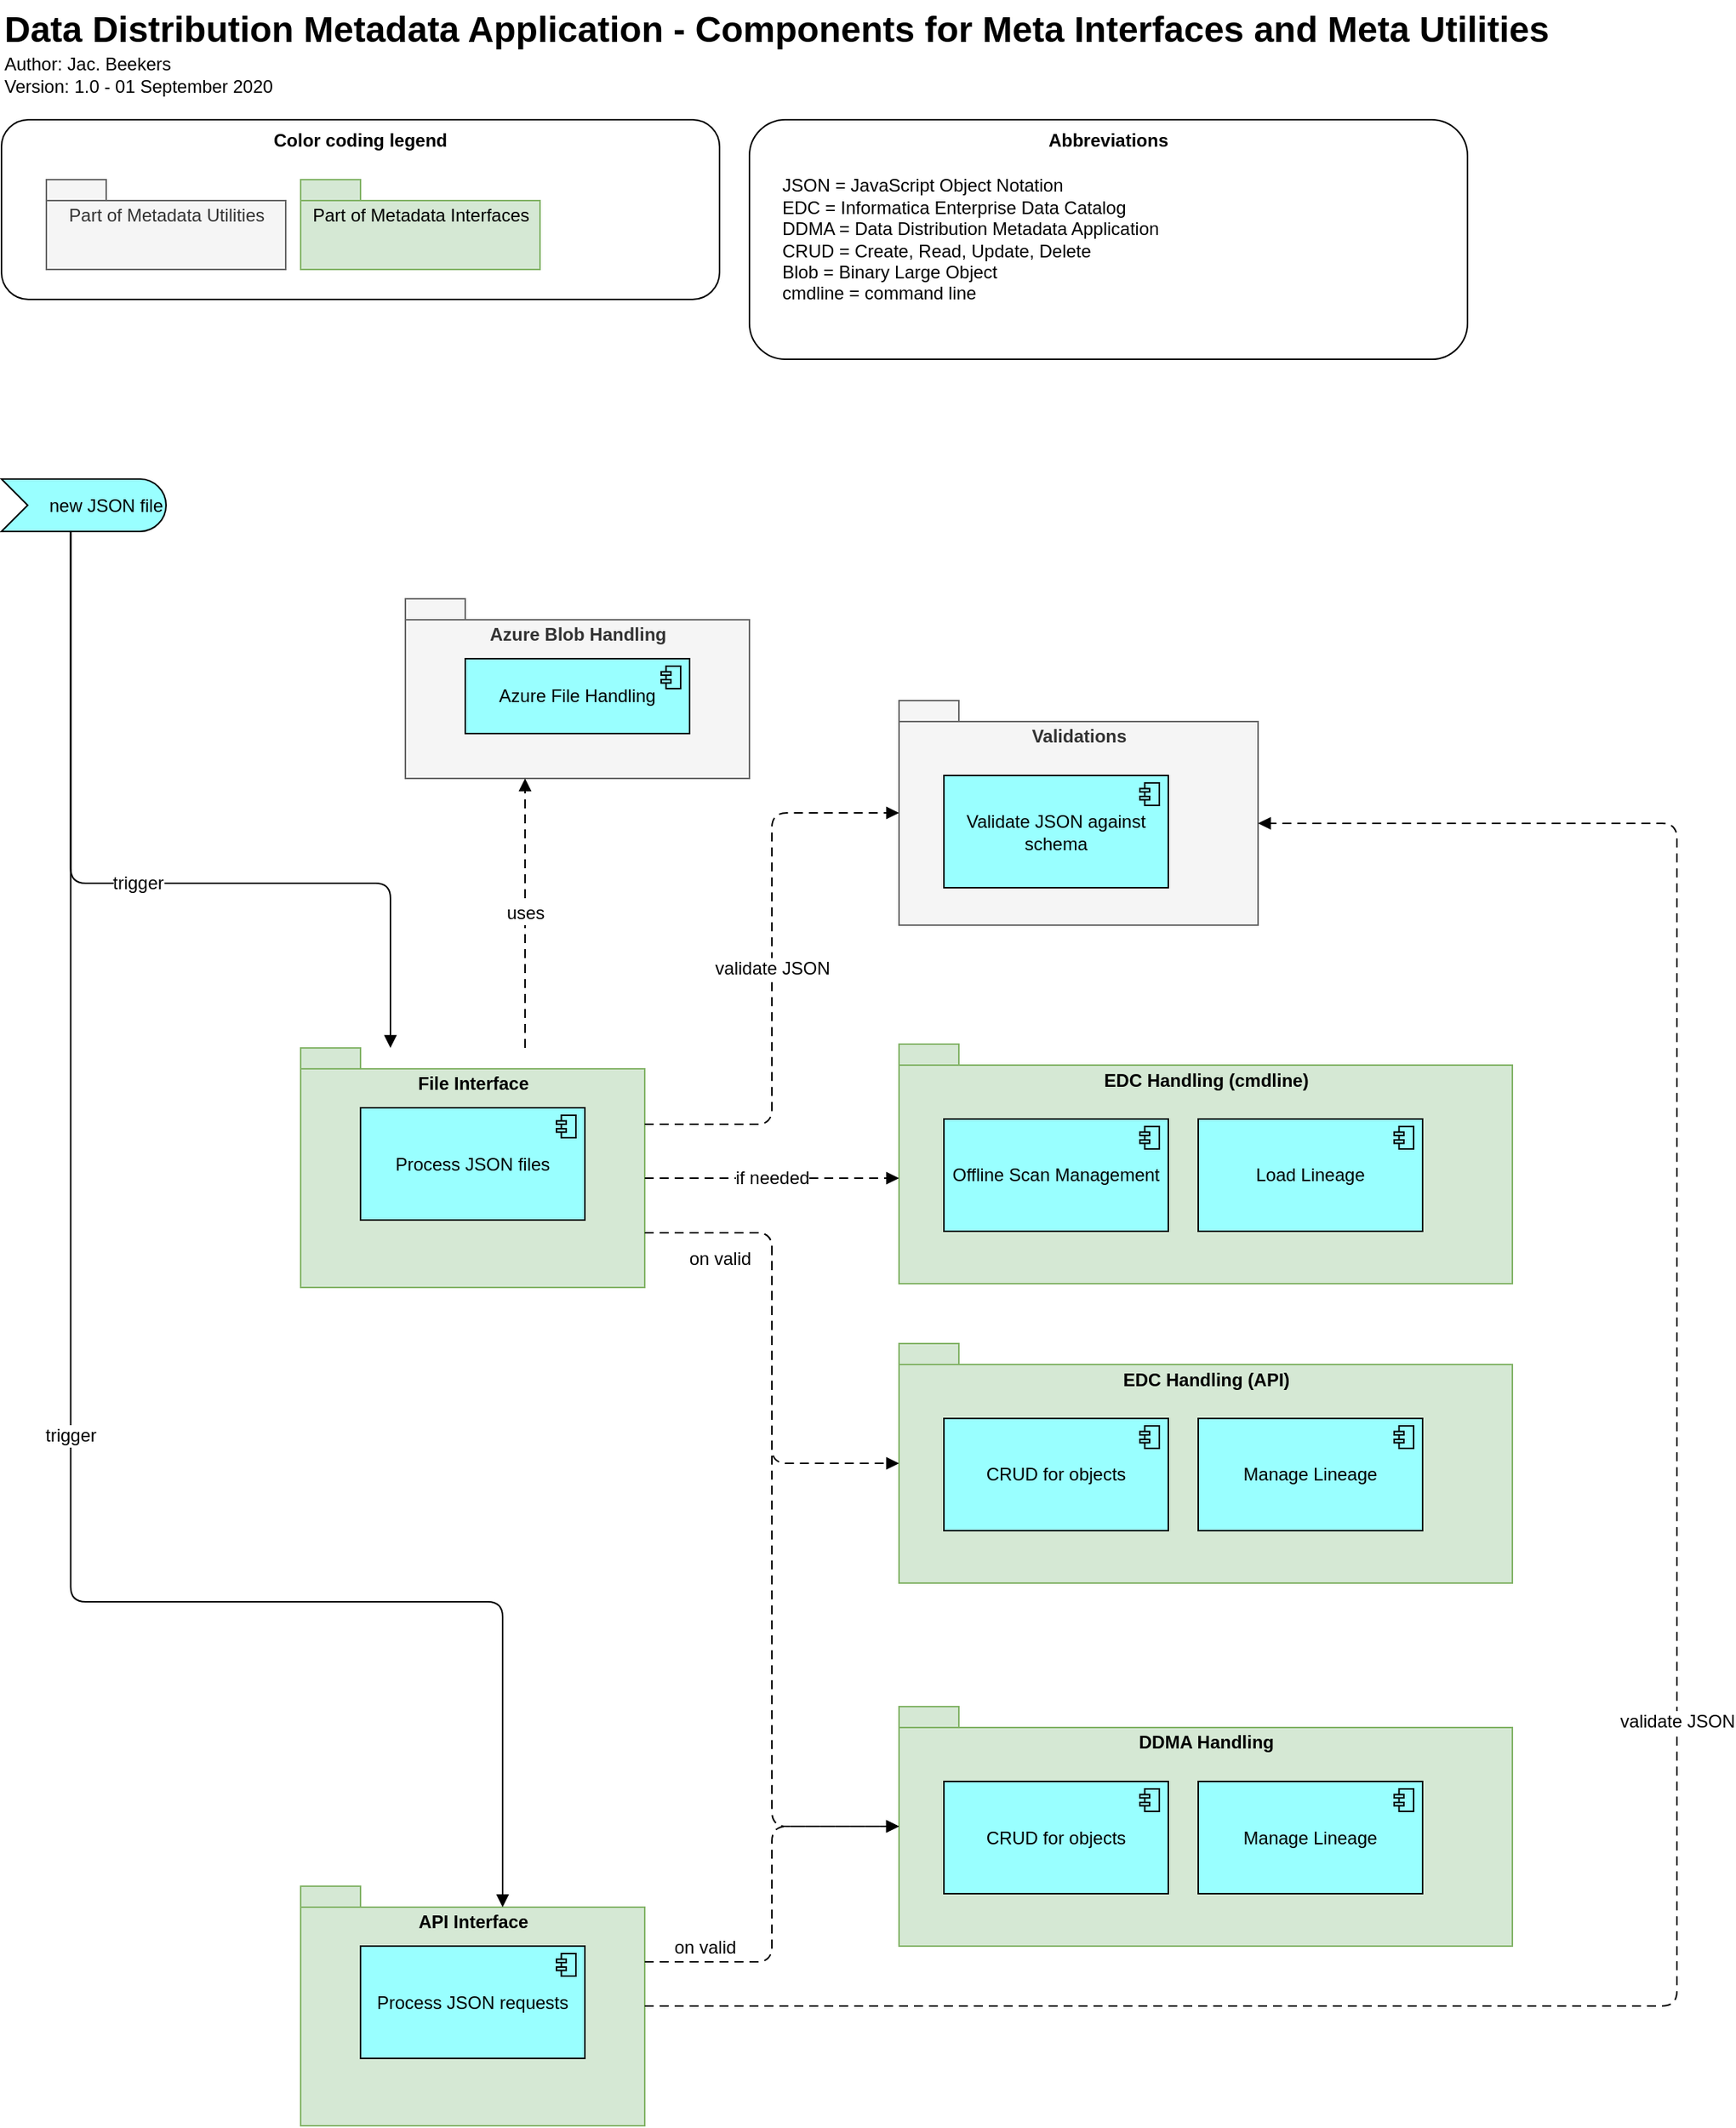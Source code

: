 <mxfile version="13.6.2" type="device"><diagram name="Components" id="6133507b-19e7-1e82-6fc7-422aa6c4b21f"><mxGraphModel dx="2066" dy="1265" grid="1" gridSize="10" guides="1" tooltips="1" connect="1" arrows="1" fold="1" page="1" pageScale="1" pageWidth="1654" pageHeight="2336" background="#ffffff" math="0" shadow="0"><root><mxCell id="0"/><mxCell id="1" parent="0"/><mxCell id="f_hzRoD3jdZ6IBzPUWIB-5" value="Color coding legend" style="rounded=1;whiteSpace=wrap;html=1;verticalAlign=top;align=center;fontStyle=1" vertex="1" parent="1"><mxGeometry x="40" y="120" width="480" height="120" as="geometry"/></mxCell><mxCell id="f_hzRoD3jdZ6IBzPUWIB-1" value="Validations" style="shape=folder;fontStyle=1;spacingTop=10;tabWidth=40;tabHeight=14;tabPosition=left;html=1;verticalAlign=top;fillColor=#f5f5f5;strokeColor=#666666;fontColor=#333333;" vertex="1" parent="1"><mxGeometry x="640" y="508" width="240" height="150" as="geometry"/></mxCell><mxCell id="f_hzRoD3jdZ6IBzPUWIB-4" value="Part of Metadata Utilities" style="shape=folder;fontStyle=0;spacingTop=10;tabWidth=40;tabHeight=14;tabPosition=left;html=1;verticalAlign=top;fillColor=#f5f5f5;strokeColor=#666666;fontColor=#333333;" vertex="1" parent="1"><mxGeometry x="70" y="160" width="160" height="60" as="geometry"/></mxCell><mxCell id="f_hzRoD3jdZ6IBzPUWIB-7" value="Data Distribution Metadata Application - Components for Meta Interfaces and Meta Utilities" style="text;strokeColor=none;fillColor=none;html=1;fontSize=24;fontStyle=1;verticalAlign=middle;align=left;" vertex="1" parent="1"><mxGeometry x="40" y="40" width="1080" height="40" as="geometry"/></mxCell><mxCell id="f_hzRoD3jdZ6IBzPUWIB-8" value="File Interface" style="shape=folder;fontStyle=1;spacingTop=10;tabWidth=40;tabHeight=14;tabPosition=left;html=1;verticalAlign=top;fillColor=#d5e8d4;strokeColor=#82b366;" vertex="1" parent="1"><mxGeometry x="240" y="740" width="230" height="160" as="geometry"/></mxCell><mxCell id="f_hzRoD3jdZ6IBzPUWIB-13" value="new JSON file" style="html=1;outlineConnect=0;whiteSpace=wrap;fillColor=#99ffff;shape=mxgraph.archimate3.event;align=right;" vertex="1" parent="1"><mxGeometry x="40" y="360" width="110" height="35" as="geometry"/></mxCell><mxCell id="f_hzRoD3jdZ6IBzPUWIB-14" value="trigger" style="edgeStyle=elbowEdgeStyle;html=1;endArrow=block;dashed=0;elbow=vertical;endFill=1;fontSize=12;exitX=0;exitY=0;exitDx=46.25;exitDy=35;exitPerimeter=0;" edge="1" parent="1" source="f_hzRoD3jdZ6IBzPUWIB-13" target="f_hzRoD3jdZ6IBzPUWIB-8"><mxGeometry width="160" relative="1" as="geometry"><mxPoint x="280" y="890" as="sourcePoint"/><mxPoint x="440" y="890" as="targetPoint"/><Array as="points"><mxPoint x="300" y="630"/></Array></mxGeometry></mxCell><mxCell id="f_hzRoD3jdZ6IBzPUWIB-15" value="Process JSON files" style="html=1;outlineConnect=0;whiteSpace=wrap;fillColor=#99ffff;shape=mxgraph.archimate3.application;appType=comp;archiType=square;fontSize=12;align=center;" vertex="1" parent="1"><mxGeometry x="280" y="780" width="150" height="75" as="geometry"/></mxCell><mxCell id="f_hzRoD3jdZ6IBzPUWIB-16" value="validate JSON" style="edgeStyle=elbowEdgeStyle;html=1;endArrow=block;dashed=1;endFill=1;dashPattern=6 4;fontSize=12;" edge="1" parent="1" target="f_hzRoD3jdZ6IBzPUWIB-1"><mxGeometry width="160" relative="1" as="geometry"><mxPoint x="470" y="791" as="sourcePoint"/><mxPoint x="440" y="970" as="targetPoint"/></mxGeometry></mxCell><mxCell id="f_hzRoD3jdZ6IBzPUWIB-17" value="EDC Handling (API)" style="shape=folder;fontStyle=1;spacingTop=10;tabWidth=40;tabHeight=14;tabPosition=left;html=1;verticalAlign=top;fillColor=#d5e8d4;strokeColor=#82b366;" vertex="1" parent="1"><mxGeometry x="640" y="937.5" width="410" height="160" as="geometry"/></mxCell><mxCell id="f_hzRoD3jdZ6IBzPUWIB-18" value="on valid" style="edgeStyle=elbowEdgeStyle;html=1;endArrow=block;dashed=1;endFill=1;dashPattern=6 4;fontSize=12;exitX=0;exitY=0;exitDx=230;exitDy=123.5;exitPerimeter=0;" edge="1" parent="1" source="f_hzRoD3jdZ6IBzPUWIB-8" target="f_hzRoD3jdZ6IBzPUWIB-17"><mxGeometry x="-0.691" y="-16" width="160" relative="1" as="geometry"><mxPoint x="470" y="860" as="sourcePoint"/><mxPoint x="650" y="615" as="targetPoint"/><mxPoint y="1" as="offset"/></mxGeometry></mxCell><mxCell id="f_hzRoD3jdZ6IBzPUWIB-19" value="CRUD for objects" style="html=1;outlineConnect=0;whiteSpace=wrap;fillColor=#99ffff;shape=mxgraph.archimate3.application;appType=comp;archiType=square;fontSize=12;align=center;" vertex="1" parent="1"><mxGeometry x="670" y="987.5" width="150" height="75" as="geometry"/></mxCell><mxCell id="f_hzRoD3jdZ6IBzPUWIB-20" value="Manage Lineage" style="html=1;outlineConnect=0;whiteSpace=wrap;fillColor=#99ffff;shape=mxgraph.archimate3.application;appType=comp;archiType=square;fontSize=12;align=center;" vertex="1" parent="1"><mxGeometry x="840" y="987.5" width="150" height="75" as="geometry"/></mxCell><mxCell id="f_hzRoD3jdZ6IBzPUWIB-21" value="EDC Handling (cmdline)" style="shape=folder;fontStyle=1;spacingTop=10;tabWidth=40;tabHeight=14;tabPosition=left;html=1;verticalAlign=top;fillColor=#d5e8d4;strokeColor=#82b366;" vertex="1" parent="1"><mxGeometry x="640" y="737.5" width="410" height="160" as="geometry"/></mxCell><mxCell id="f_hzRoD3jdZ6IBzPUWIB-22" value="Offline Scan Management" style="html=1;outlineConnect=0;whiteSpace=wrap;fillColor=#99ffff;shape=mxgraph.archimate3.application;appType=comp;archiType=square;fontSize=12;align=center;" vertex="1" parent="1"><mxGeometry x="670" y="787.5" width="150" height="75" as="geometry"/></mxCell><mxCell id="f_hzRoD3jdZ6IBzPUWIB-23" value="Load Lineage" style="html=1;outlineConnect=0;whiteSpace=wrap;fillColor=#99ffff;shape=mxgraph.archimate3.application;appType=comp;archiType=square;fontSize=12;align=center;" vertex="1" parent="1"><mxGeometry x="840" y="787.5" width="150" height="75" as="geometry"/></mxCell><mxCell id="f_hzRoD3jdZ6IBzPUWIB-24" value="if needed" style="edgeStyle=elbowEdgeStyle;html=1;endArrow=block;dashed=1;endFill=1;dashPattern=6 4;fontSize=12;exitX=0;exitY=0;exitDx=230;exitDy=87;exitPerimeter=0;elbow=vertical;" edge="1" parent="1" source="f_hzRoD3jdZ6IBzPUWIB-8" target="f_hzRoD3jdZ6IBzPUWIB-21"><mxGeometry width="160" relative="1" as="geometry"><mxPoint x="482.07" y="868.08" as="sourcePoint"/><mxPoint x="650" y="910" as="targetPoint"/></mxGeometry></mxCell><mxCell id="f_hzRoD3jdZ6IBzPUWIB-25" value="Azure Blob Handling" style="shape=folder;fontStyle=1;spacingTop=10;tabWidth=40;tabHeight=14;tabPosition=left;html=1;verticalAlign=top;fillColor=#f5f5f5;strokeColor=#666666;fontColor=#333333;" vertex="1" parent="1"><mxGeometry x="310" y="440" width="230" height="120" as="geometry"/></mxCell><mxCell id="f_hzRoD3jdZ6IBzPUWIB-26" value="Azure File Handling" style="html=1;outlineConnect=0;whiteSpace=wrap;fillColor=#99ffff;shape=mxgraph.archimate3.application;appType=comp;archiType=square;fontSize=12;align=center;" vertex="1" parent="1"><mxGeometry x="350" y="480" width="150" height="50" as="geometry"/></mxCell><mxCell id="f_hzRoD3jdZ6IBzPUWIB-27" value="uses" style="edgeStyle=elbowEdgeStyle;html=1;endArrow=block;dashed=1;endFill=1;dashPattern=6 4;fontSize=12;" edge="1" parent="1" source="f_hzRoD3jdZ6IBzPUWIB-8" target="f_hzRoD3jdZ6IBzPUWIB-25"><mxGeometry width="160" relative="1" as="geometry"><mxPoint x="480" y="800.5" as="sourcePoint"/><mxPoint x="650" y="615" as="targetPoint"/></mxGeometry></mxCell><mxCell id="f_hzRoD3jdZ6IBzPUWIB-28" value="Validate JSON against schema" style="html=1;outlineConnect=0;whiteSpace=wrap;fillColor=#99ffff;shape=mxgraph.archimate3.application;appType=comp;archiType=square;fontSize=12;align=center;" vertex="1" parent="1"><mxGeometry x="670" y="558" width="150" height="75" as="geometry"/></mxCell><mxCell id="f_hzRoD3jdZ6IBzPUWIB-29" value="Part of Metadata Interfaces" style="shape=folder;fontStyle=0;spacingTop=10;tabWidth=40;tabHeight=14;tabPosition=left;html=1;verticalAlign=top;fillColor=#d5e8d4;strokeColor=#82b366;" vertex="1" parent="1"><mxGeometry x="240" y="160" width="160" height="60" as="geometry"/></mxCell><mxCell id="f_hzRoD3jdZ6IBzPUWIB-30" value="DDMA Handling" style="shape=folder;fontStyle=1;spacingTop=10;tabWidth=40;tabHeight=14;tabPosition=left;html=1;verticalAlign=top;fillColor=#d5e8d4;strokeColor=#82b366;" vertex="1" parent="1"><mxGeometry x="640" y="1180" width="410" height="160" as="geometry"/></mxCell><mxCell id="f_hzRoD3jdZ6IBzPUWIB-31" value="CRUD for objects" style="html=1;outlineConnect=0;whiteSpace=wrap;fillColor=#99ffff;shape=mxgraph.archimate3.application;appType=comp;archiType=square;fontSize=12;align=center;" vertex="1" parent="1"><mxGeometry x="670" y="1230" width="150" height="75" as="geometry"/></mxCell><mxCell id="f_hzRoD3jdZ6IBzPUWIB-32" value="Manage Lineage" style="html=1;outlineConnect=0;whiteSpace=wrap;fillColor=#99ffff;shape=mxgraph.archimate3.application;appType=comp;archiType=square;fontSize=12;align=center;" vertex="1" parent="1"><mxGeometry x="840" y="1230" width="150" height="75" as="geometry"/></mxCell><mxCell id="f_hzRoD3jdZ6IBzPUWIB-33" value="" style="edgeStyle=elbowEdgeStyle;html=1;endArrow=block;dashed=1;endFill=1;dashPattern=6 4;fontSize=12;exitX=0;exitY=0;exitDx=230;exitDy=123.5;exitPerimeter=0;" edge="1" parent="1" source="f_hzRoD3jdZ6IBzPUWIB-8" target="f_hzRoD3jdZ6IBzPUWIB-30"><mxGeometry x="0.304" y="-12" width="160" relative="1" as="geometry"><mxPoint x="480" y="870" as="sourcePoint"/><mxPoint x="650" y="1027.5" as="targetPoint"/><mxPoint x="1" y="1" as="offset"/></mxGeometry></mxCell><mxCell id="f_hzRoD3jdZ6IBzPUWIB-34" value="Abbreviations" style="rounded=1;whiteSpace=wrap;html=1;verticalAlign=top;align=center;fontStyle=1" vertex="1" parent="1"><mxGeometry x="540" y="120" width="480" height="160" as="geometry"/></mxCell><mxCell id="f_hzRoD3jdZ6IBzPUWIB-35" value="JSON = JavaScript Object Notation&lt;br&gt;EDC = Informatica Enterprise Data Catalog&lt;br&gt;DDMA = Data Distribution Metadata Application&lt;br&gt;CRUD = Create, Read, Update, Delete&lt;br&gt;Blob = Binary Large Object&lt;br&gt;cmdline = command line" style="text;html=1;align=left;verticalAlign=middle;resizable=0;points=[];autosize=1;fontSize=12;" vertex="1" parent="1"><mxGeometry x="560" y="155" width="270" height="90" as="geometry"/></mxCell><mxCell id="f_hzRoD3jdZ6IBzPUWIB-36" value="API Interface" style="shape=folder;fontStyle=1;spacingTop=10;tabWidth=40;tabHeight=14;tabPosition=left;html=1;verticalAlign=top;fillColor=#d5e8d4;strokeColor=#82b366;" vertex="1" parent="1"><mxGeometry x="240" y="1300" width="230" height="160" as="geometry"/></mxCell><mxCell id="f_hzRoD3jdZ6IBzPUWIB-37" value="Process JSON requests" style="html=1;outlineConnect=0;whiteSpace=wrap;fillColor=#99ffff;shape=mxgraph.archimate3.application;appType=comp;archiType=square;fontSize=12;align=center;" vertex="1" parent="1"><mxGeometry x="280" y="1340" width="150" height="75" as="geometry"/></mxCell><mxCell id="f_hzRoD3jdZ6IBzPUWIB-38" value="trigger" style="edgeStyle=elbowEdgeStyle;html=1;endArrow=block;dashed=0;endFill=1;fontSize=12;exitX=0;exitY=0;exitDx=46.25;exitDy=35;exitPerimeter=0;elbow=vertical;entryX=0;entryY=0;entryDx=135;entryDy=14;entryPerimeter=0;" edge="1" parent="1" source="f_hzRoD3jdZ6IBzPUWIB-13" target="f_hzRoD3jdZ6IBzPUWIB-36"><mxGeometry width="160" relative="1" as="geometry"><mxPoint x="105" y="553" as="sourcePoint"/><mxPoint x="365" y="750" as="targetPoint"/><Array as="points"><mxPoint x="240" y="1110"/></Array></mxGeometry></mxCell><mxCell id="f_hzRoD3jdZ6IBzPUWIB-39" value="validate JSON" style="edgeStyle=elbowEdgeStyle;html=1;endArrow=block;dashed=1;endFill=1;dashPattern=6 4;fontSize=12;entryX=0;entryY=0;entryDx=240;entryDy=82;entryPerimeter=0;" edge="1" parent="1" source="f_hzRoD3jdZ6IBzPUWIB-36" target="f_hzRoD3jdZ6IBzPUWIB-1"><mxGeometry width="160" relative="1" as="geometry"><mxPoint x="480" y="801" as="sourcePoint"/><mxPoint x="650" y="593" as="targetPoint"/><Array as="points"><mxPoint x="1160" y="940"/><mxPoint x="1120" y="700"/></Array></mxGeometry></mxCell><mxCell id="f_hzRoD3jdZ6IBzPUWIB-40" value="on valid" style="edgeStyle=elbowEdgeStyle;html=1;endArrow=block;dashed=1;endFill=1;dashPattern=6 4;fontSize=12;exitX=0;exitY=0;exitDx=230;exitDy=50.5;exitPerimeter=0;" edge="1" parent="1" source="f_hzRoD3jdZ6IBzPUWIB-36" target="f_hzRoD3jdZ6IBzPUWIB-30"><mxGeometry x="-0.693" y="11" width="160" relative="1" as="geometry"><mxPoint x="480" y="873.5" as="sourcePoint"/><mxPoint x="650" y="1027.5" as="targetPoint"/><mxPoint y="1" as="offset"/></mxGeometry></mxCell><mxCell id="f_hzRoD3jdZ6IBzPUWIB-42" value="Author: Jac. Beekers&lt;br&gt;Version: 1.0 - 01 September 2020" style="text;html=1;align=left;verticalAlign=middle;resizable=0;points=[];autosize=1;fontSize=12;" vertex="1" parent="1"><mxGeometry x="40" y="75" width="190" height="30" as="geometry"/></mxCell></root></mxGraphModel></diagram></mxfile>